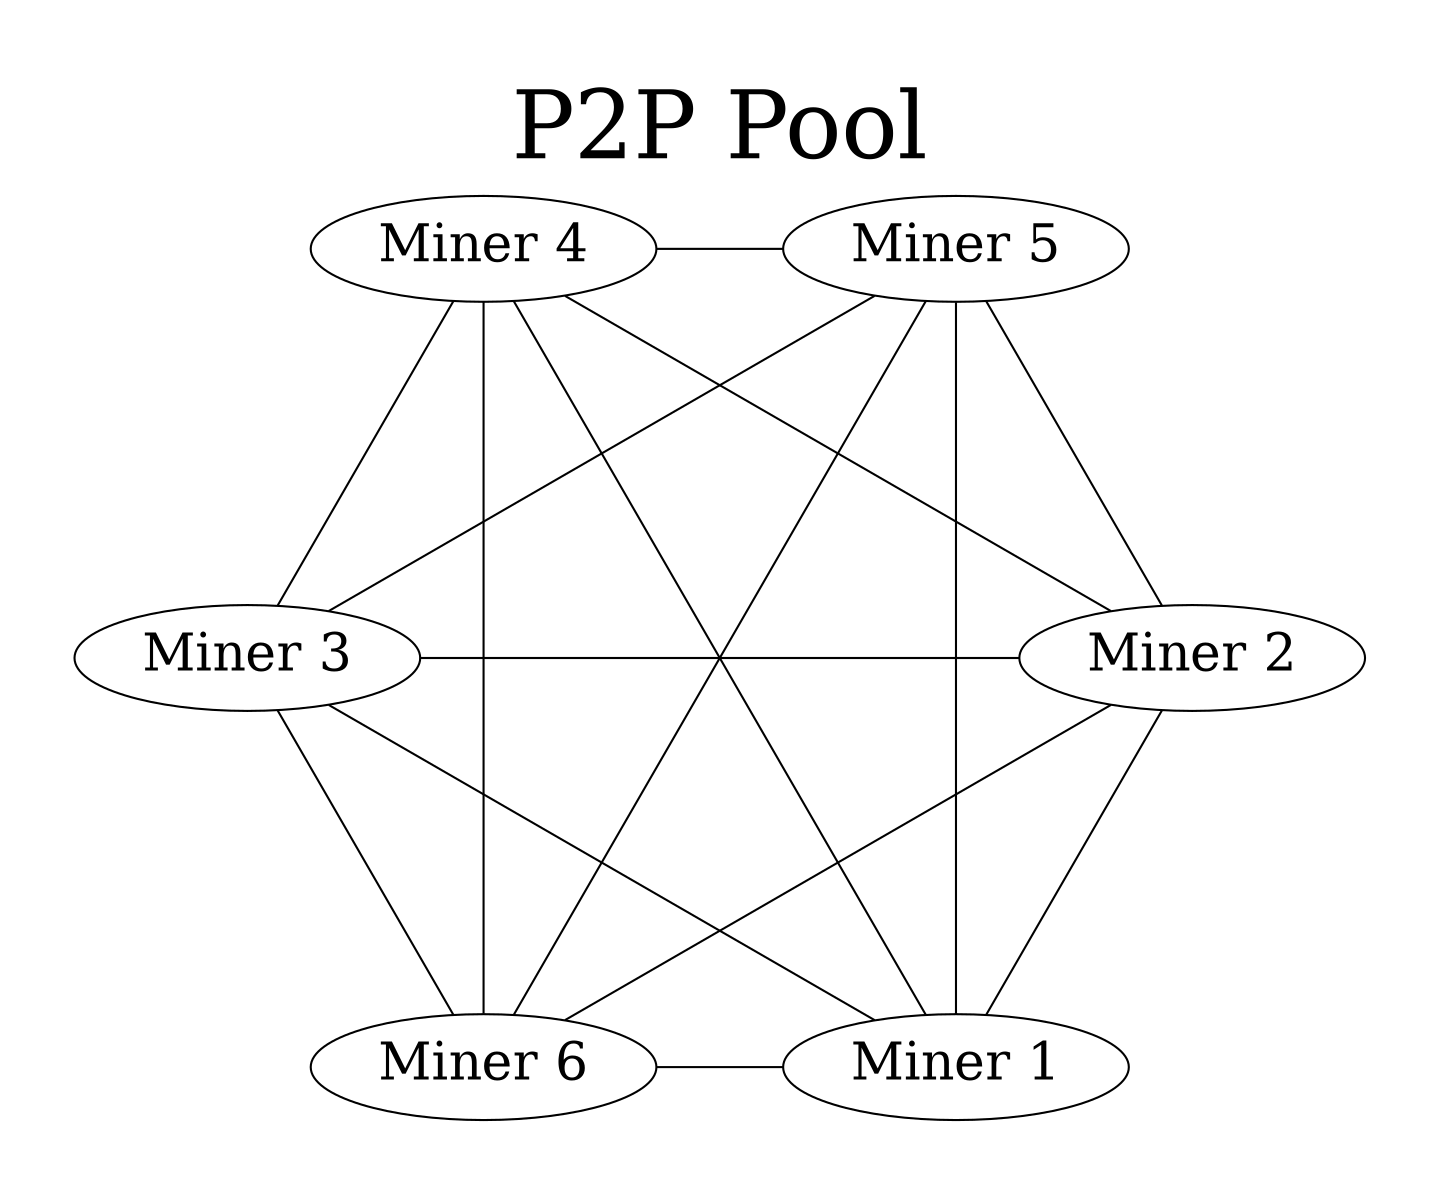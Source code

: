 graph happiness {
    labelloc="t"
    pad=0.5
    fontsize=45
    label="P2P Pool"
    layout=circo;
    graph [ranksep=2];
    node [fontsize=25]
    "Miner 1"
    "Miner 2"
    "Miner 3"
    "Miner 4"
    "Miner 5"
    "Miner 6"
    
    "Miner 1" -- {
	"Miner 2"
	"Miner 3"
	"Miner 4"
	"Miner 5"
	"Miner 6"
    }

    "Miner 2" -- {
	"Miner 3"
	"Miner 4"
	"Miner 5"
	"Miner 6"
    }

    "Miner 3" -- {
	"Miner 4"
	"Miner 5"
	"Miner 6"
    }

    "Miner 4" -- {
	"Miner 5"
	"Miner 6"
    }

    "Miner 5" -- {
	"Miner 6"
    }
}
